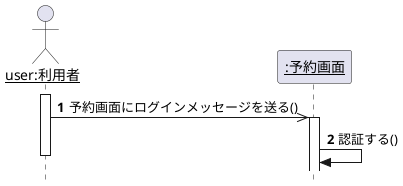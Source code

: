 @startuml 演習4-2利用者と予約画面
    hide footbox
    'メッセージに自動で番号を降る
    autonumber
    ' 厳密なUMLに準拠する
    skinparam style strictuml

    actor "<u>user:利用者</u>" as user
    participant "<u>:予約画面</u>" as reserve

    activate user
        user ->> reserve : 予約画面にログインメッセージを送る()
            activate reserve

                reserve -> reserve : 認証する()
    deactivate user
@enduml